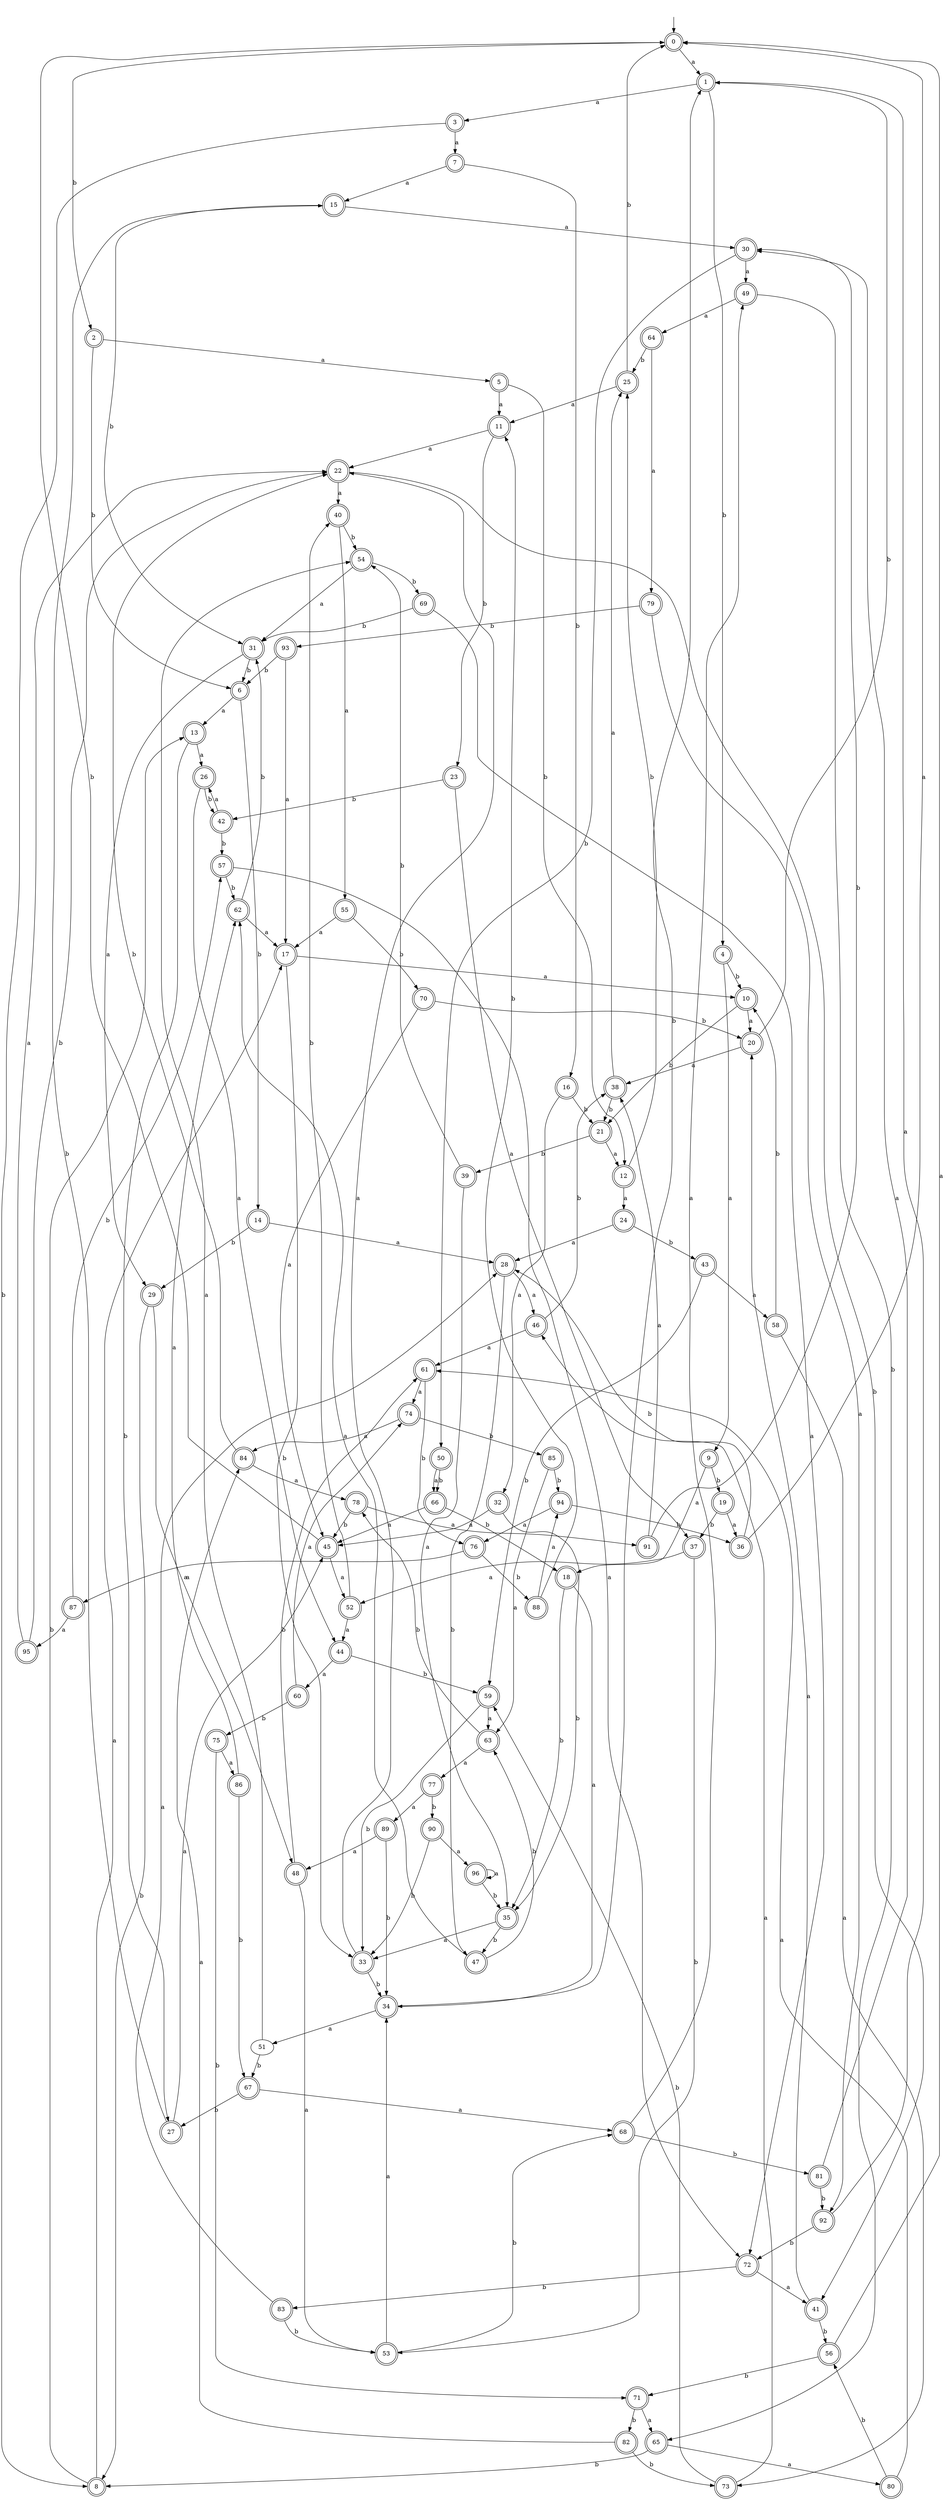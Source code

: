 digraph RandomDFA {
  __start0 [label="", shape=none];
  __start0 -> 0 [label=""];
  0 [shape=circle] [shape=doublecircle]
  0 -> 1 [label="a"]
  0 -> 2 [label="b"]
  1 [shape=doublecircle]
  1 -> 3 [label="a"]
  1 -> 4 [label="b"]
  2 [shape=doublecircle]
  2 -> 5 [label="a"]
  2 -> 6 [label="b"]
  3 [shape=doublecircle]
  3 -> 7 [label="a"]
  3 -> 8 [label="b"]
  4 [shape=doublecircle]
  4 -> 9 [label="a"]
  4 -> 10 [label="b"]
  5 [shape=doublecircle]
  5 -> 11 [label="a"]
  5 -> 12 [label="b"]
  6 [shape=doublecircle]
  6 -> 13 [label="a"]
  6 -> 14 [label="b"]
  7 [shape=doublecircle]
  7 -> 15 [label="a"]
  7 -> 16 [label="b"]
  8 [shape=doublecircle]
  8 -> 17 [label="a"]
  8 -> 13 [label="b"]
  9 [shape=doublecircle]
  9 -> 18 [label="a"]
  9 -> 19 [label="b"]
  10 [shape=doublecircle]
  10 -> 20 [label="a"]
  10 -> 21 [label="b"]
  11 [shape=doublecircle]
  11 -> 22 [label="a"]
  11 -> 23 [label="b"]
  12 [shape=doublecircle]
  12 -> 24 [label="a"]
  12 -> 25 [label="b"]
  13 [shape=doublecircle]
  13 -> 26 [label="a"]
  13 -> 27 [label="b"]
  14 [shape=doublecircle]
  14 -> 28 [label="a"]
  14 -> 29 [label="b"]
  15 [shape=doublecircle]
  15 -> 30 [label="a"]
  15 -> 31 [label="b"]
  16 [shape=doublecircle]
  16 -> 32 [label="a"]
  16 -> 21 [label="b"]
  17 [shape=doublecircle]
  17 -> 10 [label="a"]
  17 -> 33 [label="b"]
  18 [shape=doublecircle]
  18 -> 34 [label="a"]
  18 -> 35 [label="b"]
  19 [shape=doublecircle]
  19 -> 36 [label="a"]
  19 -> 37 [label="b"]
  20 [shape=doublecircle]
  20 -> 38 [label="a"]
  20 -> 1 [label="b"]
  21 [shape=doublecircle]
  21 -> 12 [label="a"]
  21 -> 39 [label="b"]
  22 [shape=doublecircle]
  22 -> 40 [label="a"]
  22 -> 41 [label="b"]
  23 [shape=doublecircle]
  23 -> 37 [label="a"]
  23 -> 42 [label="b"]
  24 [shape=doublecircle]
  24 -> 28 [label="a"]
  24 -> 43 [label="b"]
  25 [shape=doublecircle]
  25 -> 11 [label="a"]
  25 -> 0 [label="b"]
  26 [shape=doublecircle]
  26 -> 44 [label="a"]
  26 -> 42 [label="b"]
  27 [shape=doublecircle]
  27 -> 45 [label="a"]
  27 -> 15 [label="b"]
  28 [shape=doublecircle]
  28 -> 46 [label="a"]
  28 -> 47 [label="b"]
  29 [shape=doublecircle]
  29 -> 48 [label="a"]
  29 -> 8 [label="b"]
  30 [shape=doublecircle]
  30 -> 49 [label="a"]
  30 -> 50 [label="b"]
  31 [shape=doublecircle]
  31 -> 29 [label="a"]
  31 -> 6 [label="b"]
  32 [shape=doublecircle]
  32 -> 45 [label="a"]
  32 -> 35 [label="b"]
  33 [shape=doublecircle]
  33 -> 22 [label="a"]
  33 -> 34 [label="b"]
  34 [shape=doublecircle]
  34 -> 51 [label="a"]
  34 -> 1 [label="b"]
  35 [shape=doublecircle]
  35 -> 33 [label="a"]
  35 -> 47 [label="b"]
  36 [shape=doublecircle]
  36 -> 0 [label="a"]
  36 -> 28 [label="b"]
  37 [shape=doublecircle]
  37 -> 52 [label="a"]
  37 -> 53 [label="b"]
  38 [shape=doublecircle]
  38 -> 25 [label="a"]
  38 -> 21 [label="b"]
  39 [shape=doublecircle]
  39 -> 35 [label="a"]
  39 -> 54 [label="b"]
  40 [shape=doublecircle]
  40 -> 55 [label="a"]
  40 -> 54 [label="b"]
  41 [shape=doublecircle]
  41 -> 20 [label="a"]
  41 -> 56 [label="b"]
  42 [shape=doublecircle]
  42 -> 26 [label="a"]
  42 -> 57 [label="b"]
  43 [shape=doublecircle]
  43 -> 58 [label="a"]
  43 -> 59 [label="b"]
  44 [shape=doublecircle]
  44 -> 60 [label="a"]
  44 -> 59 [label="b"]
  45 [shape=doublecircle]
  45 -> 52 [label="a"]
  45 -> 0 [label="b"]
  46 [shape=doublecircle]
  46 -> 61 [label="a"]
  46 -> 38 [label="b"]
  47 [shape=doublecircle]
  47 -> 62 [label="a"]
  47 -> 63 [label="b"]
  48 [shape=doublecircle]
  48 -> 53 [label="a"]
  48 -> 61 [label="b"]
  49 [shape=doublecircle]
  49 -> 64 [label="a"]
  49 -> 65 [label="b"]
  50 [shape=doublecircle]
  50 -> 66 [label="a"]
  50 -> 66 [label="b"]
  51
  51 -> 54 [label="a"]
  51 -> 67 [label="b"]
  52 [shape=doublecircle]
  52 -> 44 [label="a"]
  52 -> 40 [label="b"]
  53 [shape=doublecircle]
  53 -> 34 [label="a"]
  53 -> 68 [label="b"]
  54 [shape=doublecircle]
  54 -> 31 [label="a"]
  54 -> 69 [label="b"]
  55 [shape=doublecircle]
  55 -> 17 [label="a"]
  55 -> 70 [label="b"]
  56 [shape=doublecircle]
  56 -> 0 [label="a"]
  56 -> 71 [label="b"]
  57 [shape=doublecircle]
  57 -> 72 [label="a"]
  57 -> 62 [label="b"]
  58 [shape=doublecircle]
  58 -> 73 [label="a"]
  58 -> 10 [label="b"]
  59 [shape=doublecircle]
  59 -> 63 [label="a"]
  59 -> 33 [label="b"]
  60 [shape=doublecircle]
  60 -> 74 [label="a"]
  60 -> 75 [label="b"]
  61 [shape=doublecircle]
  61 -> 74 [label="a"]
  61 -> 76 [label="b"]
  62 [shape=doublecircle]
  62 -> 17 [label="a"]
  62 -> 31 [label="b"]
  63 [shape=doublecircle]
  63 -> 77 [label="a"]
  63 -> 78 [label="b"]
  64 [shape=doublecircle]
  64 -> 79 [label="a"]
  64 -> 25 [label="b"]
  65 [shape=doublecircle]
  65 -> 80 [label="a"]
  65 -> 8 [label="b"]
  66 [shape=doublecircle]
  66 -> 45 [label="a"]
  66 -> 18 [label="b"]
  67 [shape=doublecircle]
  67 -> 68 [label="a"]
  67 -> 27 [label="b"]
  68 [shape=doublecircle]
  68 -> 49 [label="a"]
  68 -> 81 [label="b"]
  69 [shape=doublecircle]
  69 -> 72 [label="a"]
  69 -> 31 [label="b"]
  70 [shape=doublecircle]
  70 -> 45 [label="a"]
  70 -> 20 [label="b"]
  71 [shape=doublecircle]
  71 -> 65 [label="a"]
  71 -> 82 [label="b"]
  72 [shape=doublecircle]
  72 -> 41 [label="a"]
  72 -> 83 [label="b"]
  73 [shape=doublecircle]
  73 -> 46 [label="a"]
  73 -> 59 [label="b"]
  74 [shape=doublecircle]
  74 -> 84 [label="a"]
  74 -> 85 [label="b"]
  75 [shape=doublecircle]
  75 -> 86 [label="a"]
  75 -> 71 [label="b"]
  76 [shape=doublecircle]
  76 -> 87 [label="a"]
  76 -> 88 [label="b"]
  77 [shape=doublecircle]
  77 -> 89 [label="a"]
  77 -> 90 [label="b"]
  78 [shape=doublecircle]
  78 -> 91 [label="a"]
  78 -> 45 [label="b"]
  79 [shape=doublecircle]
  79 -> 92 [label="a"]
  79 -> 93 [label="b"]
  80 [shape=doublecircle]
  80 -> 61 [label="a"]
  80 -> 56 [label="b"]
  81 [shape=doublecircle]
  81 -> 30 [label="a"]
  81 -> 92 [label="b"]
  82 [shape=doublecircle]
  82 -> 84 [label="a"]
  82 -> 73 [label="b"]
  83 [shape=doublecircle]
  83 -> 28 [label="a"]
  83 -> 53 [label="b"]
  84 [shape=doublecircle]
  84 -> 78 [label="a"]
  84 -> 22 [label="b"]
  85 [shape=doublecircle]
  85 -> 63 [label="a"]
  85 -> 94 [label="b"]
  86 [shape=doublecircle]
  86 -> 62 [label="a"]
  86 -> 67 [label="b"]
  87 [shape=doublecircle]
  87 -> 95 [label="a"]
  87 -> 57 [label="b"]
  88 [shape=doublecircle]
  88 -> 94 [label="a"]
  88 -> 11 [label="b"]
  89 [shape=doublecircle]
  89 -> 48 [label="a"]
  89 -> 34 [label="b"]
  90 [shape=doublecircle]
  90 -> 96 [label="a"]
  90 -> 33 [label="b"]
  91 [shape=doublecircle]
  91 -> 38 [label="a"]
  91 -> 30 [label="b"]
  92 [shape=doublecircle]
  92 -> 1 [label="a"]
  92 -> 72 [label="b"]
  93 [shape=doublecircle]
  93 -> 17 [label="a"]
  93 -> 6 [label="b"]
  94 [shape=doublecircle]
  94 -> 76 [label="a"]
  94 -> 36 [label="b"]
  95 [shape=doublecircle]
  95 -> 22 [label="a"]
  95 -> 22 [label="b"]
  96 [shape=doublecircle]
  96 -> 96 [label="a"]
  96 -> 35 [label="b"]
}
